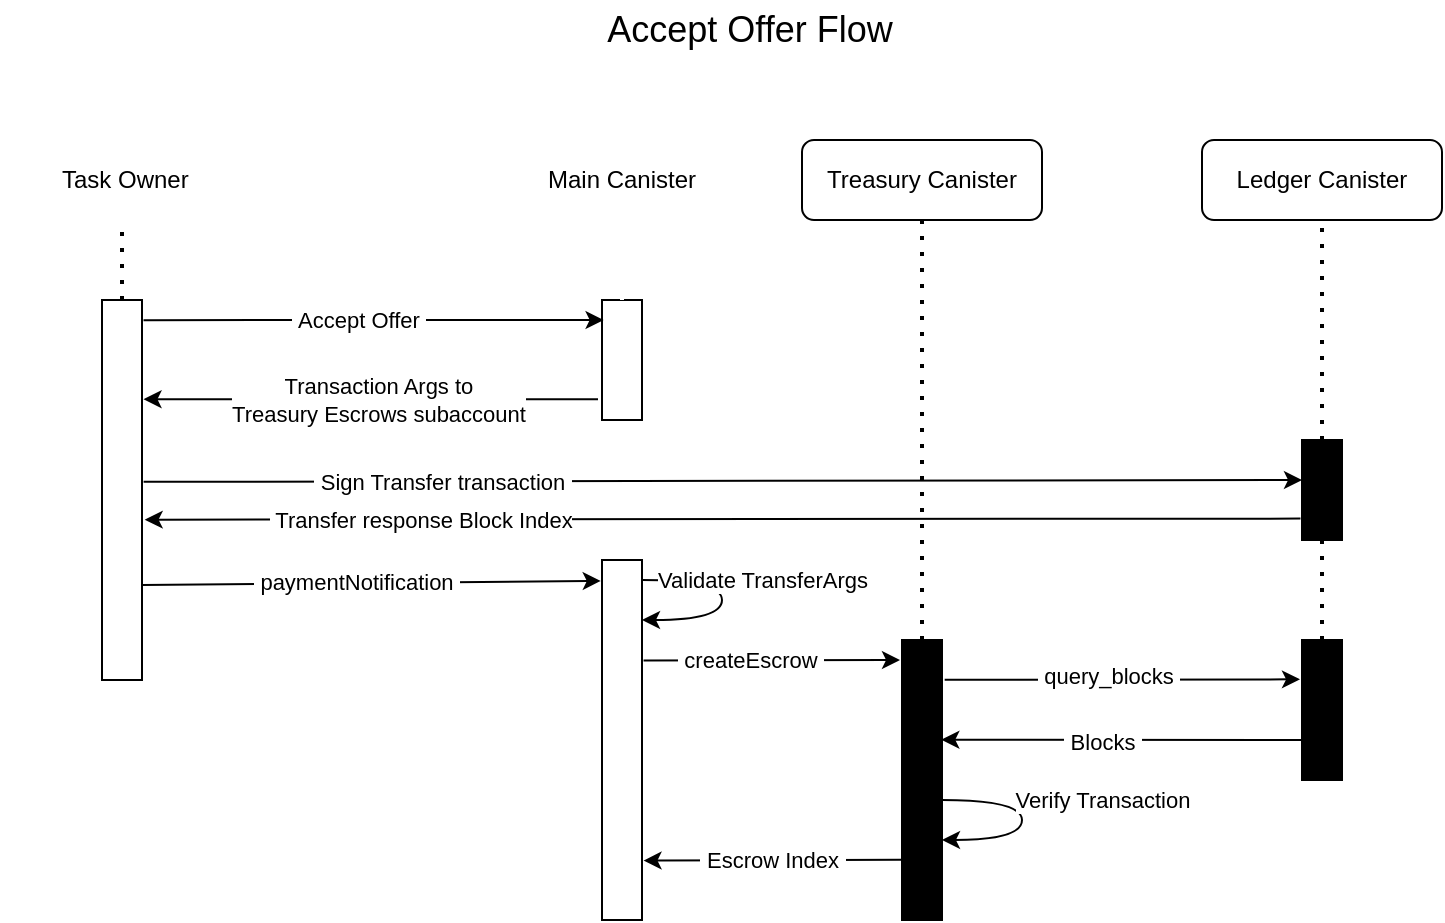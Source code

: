 <mxfile pages="2">
    <diagram name="Accept Offer" id="bFu_NQvE8ffA1HTgj55r">
        <mxGraphModel dx="858" dy="769" grid="1" gridSize="10" guides="1" tooltips="1" connect="1" arrows="1" fold="1" page="1" pageScale="1" pageWidth="827" pageHeight="583" math="0" shadow="0">
            <root>
                <mxCell id="0"/>
                <mxCell id="1" parent="0"/>
                <mxCell id="k05JenZe04Jh9Nq_wDlC-42" value="Treasury Canister" style="rounded=1;whiteSpace=wrap;html=1;strokeColor=light-dark(#000000,#C7A52B);" parent="1" vertex="1">
                    <mxGeometry x="450" y="90" width="120" height="40" as="geometry"/>
                </mxCell>
                <mxCell id="k05JenZe04Jh9Nq_wDlC-43" value="Main Canister" style="rounded=1;whiteSpace=wrap;html=1;strokeColor=light-dark(#FFFFFF,#00FF00);" parent="1" vertex="1">
                    <mxGeometry x="300" y="90" width="120" height="40" as="geometry"/>
                </mxCell>
                <mxCell id="k05JenZe04Jh9Nq_wDlC-44" value="&amp;nbsp;Task Owner" style="rounded=1;whiteSpace=wrap;html=1;strokeColor=light-dark(#FFFFFF,#1641FF);" parent="1" vertex="1">
                    <mxGeometry x="50" y="90" width="120" height="40" as="geometry"/>
                </mxCell>
                <mxCell id="k05JenZe04Jh9Nq_wDlC-45" value="Ledger Canister" style="rounded=1;whiteSpace=wrap;html=1;strokeColor=light-dark(#000000,#4D9900);" parent="1" vertex="1">
                    <mxGeometry x="650" y="90" width="120" height="40" as="geometry"/>
                </mxCell>
                <mxCell id="k05JenZe04Jh9Nq_wDlC-46" value="" style="rounded=0;whiteSpace=wrap;html=1;fillColor=light-dark(#FFFFFF,#1641FF);" parent="1" vertex="1">
                    <mxGeometry x="100" y="170" width="20" height="190" as="geometry"/>
                </mxCell>
                <mxCell id="k05JenZe04Jh9Nq_wDlC-47" value="" style="rounded=0;whiteSpace=wrap;html=1;fillColor=light-dark(#FFFFFF,#00FF00);" parent="1" vertex="1">
                    <mxGeometry x="350" y="170" width="20" height="60" as="geometry"/>
                </mxCell>
                <mxCell id="k05JenZe04Jh9Nq_wDlC-48" value="" style="endArrow=classic;html=1;rounded=0;exitX=1.038;exitY=0.053;exitDx=0;exitDy=0;exitPerimeter=0;entryX=0.04;entryY=0.167;entryDx=0;entryDy=0;entryPerimeter=0;" parent="1" source="k05JenZe04Jh9Nq_wDlC-46" target="k05JenZe04Jh9Nq_wDlC-47" edge="1">
                    <mxGeometry width="50" height="50" relative="1" as="geometry">
                        <mxPoint x="370" y="240" as="sourcePoint"/>
                        <mxPoint x="310" y="180" as="targetPoint"/>
                    </mxGeometry>
                </mxCell>
                <mxCell id="k05JenZe04Jh9Nq_wDlC-49" value="&amp;nbsp;Accept Offer&amp;nbsp;" style="edgeLabel;html=1;align=center;verticalAlign=middle;resizable=0;points=[];" parent="k05JenZe04Jh9Nq_wDlC-48" vertex="1" connectable="0">
                    <mxGeometry x="-0.159" y="-3" relative="1" as="geometry">
                        <mxPoint x="10" y="-3" as="offset"/>
                    </mxGeometry>
                </mxCell>
                <mxCell id="k05JenZe04Jh9Nq_wDlC-50" value="" style="endArrow=none;dashed=1;html=1;dashPattern=1 3;strokeWidth=2;rounded=0;entryX=0.5;entryY=1;entryDx=0;entryDy=0;exitX=0.5;exitY=0;exitDx=0;exitDy=0;strokeColor=light-dark(#FFFFFF,#00FF00);" parent="1" source="k05JenZe04Jh9Nq_wDlC-47" target="k05JenZe04Jh9Nq_wDlC-43" edge="1">
                    <mxGeometry width="50" height="50" relative="1" as="geometry">
                        <mxPoint x="410" y="240" as="sourcePoint"/>
                        <mxPoint x="460" y="190" as="targetPoint"/>
                    </mxGeometry>
                </mxCell>
                <mxCell id="k05JenZe04Jh9Nq_wDlC-51" value="" style="endArrow=none;dashed=1;html=1;dashPattern=1 3;strokeWidth=2;rounded=0;entryX=0.5;entryY=1;entryDx=0;entryDy=0;exitX=0.5;exitY=0;exitDx=0;exitDy=0;" parent="1" source="k05JenZe04Jh9Nq_wDlC-46" target="k05JenZe04Jh9Nq_wDlC-44" edge="1">
                    <mxGeometry width="50" height="50" relative="1" as="geometry">
                        <mxPoint x="300" y="180" as="sourcePoint"/>
                        <mxPoint x="300" y="140" as="targetPoint"/>
                    </mxGeometry>
                </mxCell>
                <mxCell id="k05JenZe04Jh9Nq_wDlC-52" value="" style="endArrow=none;dashed=1;html=1;dashPattern=1 3;strokeWidth=2;rounded=0;entryX=0.5;entryY=1;entryDx=0;entryDy=0;exitX=0.5;exitY=0;exitDx=0;exitDy=0;strokeColor=light-dark(#000000,#C7A52B);" parent="1" source="k05JenZe04Jh9Nq_wDlC-53" target="k05JenZe04Jh9Nq_wDlC-42" edge="1">
                    <mxGeometry width="50" height="50" relative="1" as="geometry">
                        <mxPoint x="510" y="170" as="sourcePoint"/>
                        <mxPoint x="420" y="190" as="targetPoint"/>
                    </mxGeometry>
                </mxCell>
                <mxCell id="k05JenZe04Jh9Nq_wDlC-53" value="" style="rounded=0;whiteSpace=wrap;html=1;strokeColor=light-dark(#000000,#C7A52B);fillColor=light-dark(#000000,#C7A52B);" parent="1" vertex="1">
                    <mxGeometry x="500" y="340" width="20" height="140" as="geometry"/>
                </mxCell>
                <mxCell id="k05JenZe04Jh9Nq_wDlC-54" value="" style="endArrow=classic;html=1;rounded=0;entryX=1.038;entryY=0.261;entryDx=0;entryDy=0;entryPerimeter=0;exitX=-0.1;exitY=0.827;exitDx=0;exitDy=0;exitPerimeter=0;" parent="1" source="k05JenZe04Jh9Nq_wDlC-47" target="k05JenZe04Jh9Nq_wDlC-46" edge="1">
                    <mxGeometry width="50" height="50" relative="1" as="geometry">
                        <mxPoint x="309" y="220" as="sourcePoint"/>
                        <mxPoint x="500" y="120" as="targetPoint"/>
                    </mxGeometry>
                </mxCell>
                <mxCell id="k05JenZe04Jh9Nq_wDlC-55" value="&amp;nbsp;Transaction Args&amp;nbsp;&lt;span style=&quot;background-color: light-dark(#ffffff, var(--ge-dark-color, #121212));&quot;&gt;to&amp;nbsp;&lt;/span&gt;&lt;div&gt;&lt;span style=&quot;background-color: light-dark(#ffffff, var(--ge-dark-color, #121212));&quot;&gt;Treasury Escrows subaccount&lt;/span&gt;&lt;/div&gt;" style="edgeLabel;html=1;align=center;verticalAlign=middle;resizable=0;points=[];" parent="k05JenZe04Jh9Nq_wDlC-54" vertex="1" connectable="0">
                    <mxGeometry x="0.055" y="1" relative="1" as="geometry">
                        <mxPoint x="10" y="-1" as="offset"/>
                    </mxGeometry>
                </mxCell>
                <mxCell id="k05JenZe04Jh9Nq_wDlC-56" value="" style="endArrow=classic;html=1;rounded=0;exitX=1.04;exitY=0.42;exitDx=0;exitDy=0;exitPerimeter=0;entryX=0;entryY=0.178;entryDx=0;entryDy=0;entryPerimeter=0;" parent="1" edge="1">
                    <mxGeometry width="50" height="50" relative="1" as="geometry">
                        <mxPoint x="120.8" y="260.9" as="sourcePoint"/>
                        <mxPoint x="700.0" y="260" as="targetPoint"/>
                    </mxGeometry>
                </mxCell>
                <mxCell id="k05JenZe04Jh9Nq_wDlC-57" value="&amp;nbsp;Sign Transfer transaction&amp;nbsp;" style="edgeLabel;html=1;align=center;verticalAlign=middle;resizable=0;points=[];" parent="k05JenZe04Jh9Nq_wDlC-56" vertex="1" connectable="0">
                    <mxGeometry x="-0.002" y="-1" relative="1" as="geometry">
                        <mxPoint x="-140" y="-1" as="offset"/>
                    </mxGeometry>
                </mxCell>
                <mxCell id="k05JenZe04Jh9Nq_wDlC-58" value="" style="rounded=0;whiteSpace=wrap;html=1;strokeColor=light-dark(#000000,#4D9900);fillColor=light-dark(#000000,#4D9900);" parent="1" vertex="1">
                    <mxGeometry x="700" y="240" width="20" height="50" as="geometry"/>
                </mxCell>
                <mxCell id="k05JenZe04Jh9Nq_wDlC-59" value="" style="endArrow=none;dashed=1;html=1;dashPattern=1 3;strokeWidth=2;rounded=0;entryX=0.5;entryY=1;entryDx=0;entryDy=0;exitX=0.5;exitY=0;exitDx=0;exitDy=0;strokeColor=light-dark(#000000,#4D9900);" parent="1" source="k05JenZe04Jh9Nq_wDlC-58" target="k05JenZe04Jh9Nq_wDlC-45" edge="1">
                    <mxGeometry width="50" height="50" relative="1" as="geometry">
                        <mxPoint x="709.8" y="190" as="sourcePoint"/>
                        <mxPoint x="709.8" y="150" as="targetPoint"/>
                    </mxGeometry>
                </mxCell>
                <mxCell id="k05JenZe04Jh9Nq_wDlC-60" value="" style="endArrow=none;dashed=1;html=1;dashPattern=1 3;strokeWidth=2;rounded=0;entryX=0.5;entryY=1;entryDx=0;entryDy=0;fillColor=light-dark(#FFFFFF,#14FF3F);strokeColor=light-dark(#FFFFFF,#00FF00);exitX=0.5;exitY=0;exitDx=0;exitDy=0;" parent="1" source="k05JenZe04Jh9Nq_wDlC-65" target="k05JenZe04Jh9Nq_wDlC-47" edge="1">
                    <mxGeometry width="50" height="50" relative="1" as="geometry">
                        <mxPoint x="360" y="310" as="sourcePoint"/>
                        <mxPoint x="370" y="270" as="targetPoint"/>
                    </mxGeometry>
                </mxCell>
                <mxCell id="k05JenZe04Jh9Nq_wDlC-61" value="" style="endArrow=classic;html=1;rounded=0;exitX=-0.038;exitY=0.786;exitDx=0;exitDy=0;entryX=1.067;entryY=0.578;entryDx=0;entryDy=0;entryPerimeter=0;exitPerimeter=0;" parent="1" source="k05JenZe04Jh9Nq_wDlC-58" target="k05JenZe04Jh9Nq_wDlC-46" edge="1">
                    <mxGeometry width="50" height="50" relative="1" as="geometry">
                        <mxPoint x="430" y="260" as="sourcePoint"/>
                        <mxPoint x="480" y="210" as="targetPoint"/>
                    </mxGeometry>
                </mxCell>
                <mxCell id="k05JenZe04Jh9Nq_wDlC-62" value="&amp;nbsp;Transfer response Block Index" style="edgeLabel;html=1;align=center;verticalAlign=middle;resizable=0;points=[];" parent="k05JenZe04Jh9Nq_wDlC-61" vertex="1" connectable="0">
                    <mxGeometry x="0.034" y="1" relative="1" as="geometry">
                        <mxPoint x="-141" y="-1" as="offset"/>
                    </mxGeometry>
                </mxCell>
                <mxCell id="k05JenZe04Jh9Nq_wDlC-63" value="" style="endArrow=none;dashed=1;html=1;dashPattern=1 3;strokeWidth=2;rounded=0;entryX=0.5;entryY=1;entryDx=0;entryDy=0;strokeColor=light-dark(#000000,#4D9900);exitX=0.5;exitY=0;exitDx=0;exitDy=0;" parent="1" source="k05JenZe04Jh9Nq_wDlC-74" target="k05JenZe04Jh9Nq_wDlC-58" edge="1">
                    <mxGeometry width="50" height="50" relative="1" as="geometry">
                        <mxPoint x="710" y="300" as="sourcePoint"/>
                        <mxPoint x="490" y="270" as="targetPoint"/>
                    </mxGeometry>
                </mxCell>
                <mxCell id="k05JenZe04Jh9Nq_wDlC-64" value="&lt;font style=&quot;font-size: 18px;&quot;&gt;Accept Offer Flow&lt;/font&gt;" style="text;html=1;align=center;verticalAlign=middle;whiteSpace=wrap;rounded=0;" parent="1" vertex="1">
                    <mxGeometry x="324" y="20" width="200" height="30" as="geometry"/>
                </mxCell>
                <mxCell id="k05JenZe04Jh9Nq_wDlC-65" value="" style="rounded=0;whiteSpace=wrap;html=1;fillColor=light-dark(#FFFFFF,#00FF00);" parent="1" vertex="1">
                    <mxGeometry x="350" y="300" width="20" height="180" as="geometry"/>
                </mxCell>
                <mxCell id="k05JenZe04Jh9Nq_wDlC-66" value="" style="endArrow=classic;html=1;exitX=1;exitY=0.75;exitDx=0;exitDy=0;entryX=-0.031;entryY=0.058;entryDx=0;entryDy=0;entryPerimeter=0;" parent="1" source="k05JenZe04Jh9Nq_wDlC-46" target="k05JenZe04Jh9Nq_wDlC-65" edge="1">
                    <mxGeometry width="50" height="50" relative="1" as="geometry">
                        <mxPoint x="360" y="380" as="sourcePoint"/>
                        <mxPoint x="330" y="313" as="targetPoint"/>
                    </mxGeometry>
                </mxCell>
                <mxCell id="k05JenZe04Jh9Nq_wDlC-67" value="&lt;span style=&quot;font-family: monospace; font-size: 0px; text-align: start; background-color: rgb(27, 29, 30);&quot;&gt;%3CmxGraphModel%3E%3Croot%3E%3CmxCell%20id%3D%220%22%2F%3E%3CmxCell%20id%3D%221%22%20parent%3D%220%22%2F%3E%3CmxCell%20id%3D%222%22%20value%3D%22%22%20style%3D%22rounded%3D0%3BwhiteSpace%3Dwrap%3Bhtml%3D1%3BfillColor%3Dlight-dark(%23FFFFFF%2C%2300FF00)%3B%22%20vertex%3D%221%22%20parent%3D%221%22%3E%3CmxGeometry%20x%3D%22340%22%20y%3D%22390%22%20width%3D%2220%22%20height%3D%2270%22%20as%3D%22geometry%22%2F%3E%3C%2FmxCell%3E%3C%2Froot%3E%3C%2FmxGraphModel%3E&lt;/span&gt;" style="edgeLabel;html=1;align=center;verticalAlign=middle;resizable=0;points=[];" parent="k05JenZe04Jh9Nq_wDlC-66" vertex="1" connectable="0">
                    <mxGeometry x="0.145" relative="1" as="geometry">
                        <mxPoint as="offset"/>
                    </mxGeometry>
                </mxCell>
                <mxCell id="k05JenZe04Jh9Nq_wDlC-68" value="&amp;nbsp;paymentNotification&amp;nbsp;" style="edgeLabel;html=1;align=center;verticalAlign=middle;resizable=0;points=[];" parent="k05JenZe04Jh9Nq_wDlC-66" vertex="1" connectable="0">
                    <mxGeometry x="-0.065" y="1" relative="1" as="geometry">
                        <mxPoint as="offset"/>
                    </mxGeometry>
                </mxCell>
                <mxCell id="k05JenZe04Jh9Nq_wDlC-69" value="&lt;div style=&quot;color: rgb(204, 204, 204); background-color: rgb(31, 31, 31); font-family: &amp;quot;Droid Sans Mono&amp;quot;, &amp;quot;monospace&amp;quot;, monospace; font-size: 14px; line-height: 19px; white-space-collapse: preserve;&quot;&gt;&lt;br&gt;&lt;/div&gt;" style="edgeLabel;html=1;align=center;verticalAlign=middle;resizable=0;points=[];fillColor=light-dark(transparent,#DEEBFF);strokeColor=light-dark(transparent,#DEEBFF);" parent="k05JenZe04Jh9Nq_wDlC-66" vertex="1" connectable="0">
                    <mxGeometry x="-0.043" y="-1" relative="1" as="geometry">
                        <mxPoint as="offset"/>
                    </mxGeometry>
                </mxCell>
                <mxCell id="k05JenZe04Jh9Nq_wDlC-70" value="" style="curved=1;endArrow=classic;html=1;rounded=0;exitX=1;exitY=0.25;exitDx=0;exitDy=0;entryX=1;entryY=0.75;entryDx=0;entryDy=0;" parent="1" edge="1">
                    <mxGeometry width="50" height="50" relative="1" as="geometry">
                        <mxPoint x="370" y="310" as="sourcePoint"/>
                        <mxPoint x="370" y="330" as="targetPoint"/>
                        <Array as="points">
                            <mxPoint x="410" y="310"/>
                            <mxPoint x="410" y="330"/>
                        </Array>
                    </mxGeometry>
                </mxCell>
                <mxCell id="k05JenZe04Jh9Nq_wDlC-71" value="Validate TransferArgs" style="edgeLabel;html=1;align=center;verticalAlign=middle;resizable=0;points=[];" parent="k05JenZe04Jh9Nq_wDlC-70" vertex="1" connectable="0">
                    <mxGeometry x="0.002" y="-1" relative="1" as="geometry">
                        <mxPoint x="21" y="-10" as="offset"/>
                    </mxGeometry>
                </mxCell>
                <mxCell id="k05JenZe04Jh9Nq_wDlC-72" value="" style="endArrow=classic;html=1;exitX=1.039;exitY=0.279;exitDx=0;exitDy=0;exitPerimeter=0;" parent="1" source="k05JenZe04Jh9Nq_wDlC-65" edge="1">
                    <mxGeometry width="50" height="50" relative="1" as="geometry">
                        <mxPoint x="260" y="320" as="sourcePoint"/>
                        <mxPoint x="499" y="350" as="targetPoint"/>
                    </mxGeometry>
                </mxCell>
                <mxCell id="k05JenZe04Jh9Nq_wDlC-73" value="&amp;nbsp;createEscrow&amp;nbsp;" style="edgeLabel;html=1;align=center;verticalAlign=middle;resizable=0;points=[];" parent="k05JenZe04Jh9Nq_wDlC-72" vertex="1" connectable="0">
                    <mxGeometry x="0.093" relative="1" as="geometry">
                        <mxPoint x="-17" as="offset"/>
                    </mxGeometry>
                </mxCell>
                <mxCell id="k05JenZe04Jh9Nq_wDlC-74" value="" style="rounded=0;whiteSpace=wrap;html=1;strokeColor=light-dark(#000000,#4D9900);fillColor=light-dark(#000000,#4D9900);" parent="1" vertex="1">
                    <mxGeometry x="700" y="340" width="20" height="70" as="geometry"/>
                </mxCell>
                <mxCell id="k05JenZe04Jh9Nq_wDlC-75" value="" style="endArrow=classic;html=1;exitX=1.067;exitY=0.142;exitDx=0;exitDy=0;entryX=-0.05;entryY=0.281;entryDx=0;entryDy=0;exitPerimeter=0;entryPerimeter=0;" parent="1" source="k05JenZe04Jh9Nq_wDlC-53" target="k05JenZe04Jh9Nq_wDlC-74" edge="1">
                    <mxGeometry width="50" height="50" relative="1" as="geometry">
                        <mxPoint x="510" y="380" as="sourcePoint"/>
                        <mxPoint x="560" y="330" as="targetPoint"/>
                    </mxGeometry>
                </mxCell>
                <mxCell id="k05JenZe04Jh9Nq_wDlC-76" value="&amp;nbsp;query_blocks&amp;nbsp;" style="edgeLabel;html=1;align=center;verticalAlign=middle;resizable=0;points=[];" parent="k05JenZe04Jh9Nq_wDlC-75" vertex="1" connectable="0">
                    <mxGeometry x="-0.085" y="2" relative="1" as="geometry">
                        <mxPoint as="offset"/>
                    </mxGeometry>
                </mxCell>
                <mxCell id="k05JenZe04Jh9Nq_wDlC-77" value="" style="endArrow=classic;html=1;exitX=0;exitY=0.5;exitDx=0;exitDy=0;entryX=0.983;entryY=0.356;entryDx=0;entryDy=0;entryPerimeter=0;" parent="1" target="k05JenZe04Jh9Nq_wDlC-53" edge="1">
                    <mxGeometry width="50" height="50" relative="1" as="geometry">
                        <mxPoint x="700" y="390" as="sourcePoint"/>
                        <mxPoint x="540" y="390" as="targetPoint"/>
                    </mxGeometry>
                </mxCell>
                <mxCell id="k05JenZe04Jh9Nq_wDlC-78" value="&amp;nbsp;Blocks&amp;nbsp;" style="edgeLabel;html=1;align=center;verticalAlign=middle;resizable=0;points=[];" parent="k05JenZe04Jh9Nq_wDlC-77" vertex="1" connectable="0">
                    <mxGeometry x="0.272" y="1" relative="1" as="geometry">
                        <mxPoint x="14" as="offset"/>
                    </mxGeometry>
                </mxCell>
                <mxCell id="k05JenZe04Jh9Nq_wDlC-79" value="" style="curved=1;endArrow=classic;html=1;rounded=0;exitX=1;exitY=0.25;exitDx=0;exitDy=0;entryX=1;entryY=0.75;entryDx=0;entryDy=0;" parent="1" edge="1">
                    <mxGeometry width="50" height="50" relative="1" as="geometry">
                        <mxPoint x="520" y="420" as="sourcePoint"/>
                        <mxPoint x="520" y="440" as="targetPoint"/>
                        <Array as="points">
                            <mxPoint x="560" y="420"/>
                            <mxPoint x="560" y="440"/>
                        </Array>
                    </mxGeometry>
                </mxCell>
                <mxCell id="k05JenZe04Jh9Nq_wDlC-80" value="Verify Transaction" style="edgeLabel;html=1;align=center;verticalAlign=middle;resizable=0;points=[];" parent="k05JenZe04Jh9Nq_wDlC-79" vertex="1" connectable="0">
                    <mxGeometry x="0.002" y="-1" relative="1" as="geometry">
                        <mxPoint x="41" y="-10" as="offset"/>
                    </mxGeometry>
                </mxCell>
                <mxCell id="k05JenZe04Jh9Nq_wDlC-81" value="" style="endArrow=classic;html=1;exitX=-0.02;exitY=0.785;exitDx=0;exitDy=0;exitPerimeter=0;entryX=1.038;entryY=0.835;entryDx=0;entryDy=0;entryPerimeter=0;" parent="1" source="k05JenZe04Jh9Nq_wDlC-53" target="k05JenZe04Jh9Nq_wDlC-65" edge="1">
                    <mxGeometry width="50" height="50" relative="1" as="geometry">
                        <mxPoint x="410" y="470" as="sourcePoint"/>
                        <mxPoint x="390" y="450" as="targetPoint"/>
                    </mxGeometry>
                </mxCell>
                <mxCell id="k05JenZe04Jh9Nq_wDlC-82" value="&amp;nbsp;Escrow Index&amp;nbsp;" style="edgeLabel;html=1;align=center;verticalAlign=middle;resizable=0;points=[];" parent="k05JenZe04Jh9Nq_wDlC-81" vertex="1" connectable="0">
                    <mxGeometry x="0.004" relative="1" as="geometry">
                        <mxPoint as="offset"/>
                    </mxGeometry>
                </mxCell>
            </root>
        </mxGraphModel>
    </diagram>
    <diagram id="-5rHNMYgdhf-u7cslc5i" name="Delivery Task Flow">
        <mxGraphModel dx="858" dy="769" grid="1" gridSize="10" guides="1" tooltips="1" connect="1" arrows="1" fold="1" page="1" pageScale="1" pageWidth="827" pageHeight="583" math="0" shadow="0">
            <root>
                <mxCell id="0"/>
                <mxCell id="1" parent="0"/>
                <mxCell id="PoSCY5o4h32BP8ZAVHjp-1" value="Treasury Canister" style="rounded=1;whiteSpace=wrap;html=1;strokeColor=light-dark(#000000,#C7A52B);points=[[0,0,0,0,0],[0,0.25,0,0,0],[0,0.5,0,0,0],[0,0.75,0,0,0],[0,1,0,0,0],[0.25,0,0,0,0],[0.25,1,0,0,0],[0.5,0,0,0,0],[0.5,1,0,0,0],[0.75,0,0,0,0],[0.75,1,0,0,0],[1,0,0,0,0],[1,0.25,0,0,0],[1,0.5,0,0,0],[1,0.75,0,0,0],[1,1,0,0,0]];" parent="1" vertex="1">
                    <mxGeometry x="534" y="80" width="120" height="40" as="geometry"/>
                </mxCell>
                <mxCell id="PoSCY5o4h32BP8ZAVHjp-2" value="Main Canister" style="rounded=1;whiteSpace=wrap;html=1;strokeColor=light-dark(#FFFFFF,#00FF00);" parent="1" vertex="1">
                    <mxGeometry x="371.81" y="80" width="120" height="40" as="geometry"/>
                </mxCell>
                <mxCell id="PoSCY5o4h32BP8ZAVHjp-3" value="Assigner User" style="rounded=1;whiteSpace=wrap;html=1;strokeColor=light-dark(#FFFFFF,#1641FF);" parent="1" vertex="1">
                    <mxGeometry x="194" y="80" width="120" height="40" as="geometry"/>
                </mxCell>
                <mxCell id="PoSCY5o4h32BP8ZAVHjp-4" value="Ledger Canister" style="rounded=1;whiteSpace=wrap;html=1;strokeColor=light-dark(#000000,#4D9900);" parent="1" vertex="1">
                    <mxGeometry x="694" y="80" width="120" height="40" as="geometry"/>
                </mxCell>
                <mxCell id="PoSCY5o4h32BP8ZAVHjp-5" value="" style="rounded=0;whiteSpace=wrap;html=1;fillColor=light-dark(#FFFFFF,#1641FF);" parent="1" vertex="1">
                    <mxGeometry x="244" y="140" width="20" height="40" as="geometry"/>
                </mxCell>
                <mxCell id="PoSCY5o4h32BP8ZAVHjp-6" value="" style="rounded=0;whiteSpace=wrap;html=1;fillColor=light-dark(#FFFFFF,#00FF00);" parent="1" vertex="1">
                    <mxGeometry x="421.81" y="140" width="20" height="30" as="geometry"/>
                </mxCell>
                <mxCell id="PoSCY5o4h32BP8ZAVHjp-7" value="" style="endArrow=classic;html=1;rounded=0;exitX=1.016;exitY=0.238;exitDx=0;exitDy=0;exitPerimeter=0;entryX=-0.014;entryY=0.336;entryDx=0;entryDy=0;entryPerimeter=0;" parent="1" source="PoSCY5o4h32BP8ZAVHjp-5" target="PoSCY5o4h32BP8ZAVHjp-6" edge="1">
                    <mxGeometry width="50" height="50" relative="1" as="geometry">
                        <mxPoint x="266" y="150" as="sourcePoint"/>
                        <mxPoint x="421" y="150" as="targetPoint"/>
                    </mxGeometry>
                </mxCell>
                <mxCell id="PoSCY5o4h32BP8ZAVHjp-8" value="&amp;nbsp;Delivery Task&amp;nbsp;" style="edgeLabel;html=1;align=center;verticalAlign=middle;resizable=0;points=[];" parent="PoSCY5o4h32BP8ZAVHjp-7" vertex="1" connectable="0">
                    <mxGeometry x="-0.159" y="-3" relative="1" as="geometry">
                        <mxPoint x="4" y="-3" as="offset"/>
                    </mxGeometry>
                </mxCell>
                <mxCell id="PoSCY5o4h32BP8ZAVHjp-9" value="" style="endArrow=none;dashed=1;html=1;dashPattern=1 3;strokeWidth=2;rounded=0;entryX=0.5;entryY=1;entryDx=0;entryDy=0;exitX=0.5;exitY=0;exitDx=0;exitDy=0;strokeColor=light-dark(#FFFFFF,#00FF00);" parent="1" source="PoSCY5o4h32BP8ZAVHjp-6" target="PoSCY5o4h32BP8ZAVHjp-2" edge="1">
                    <mxGeometry width="50" height="50" relative="1" as="geometry">
                        <mxPoint x="481.81" y="230" as="sourcePoint"/>
                        <mxPoint x="531.81" y="180" as="targetPoint"/>
                    </mxGeometry>
                </mxCell>
                <mxCell id="PoSCY5o4h32BP8ZAVHjp-10" value="" style="endArrow=none;dashed=1;html=1;dashPattern=1 3;strokeWidth=2;rounded=0;entryX=0.5;entryY=1;entryDx=0;entryDy=0;exitX=0.5;exitY=0;exitDx=0;exitDy=0;" parent="1" source="PoSCY5o4h32BP8ZAVHjp-5" target="PoSCY5o4h32BP8ZAVHjp-3" edge="1">
                    <mxGeometry width="50" height="50" relative="1" as="geometry">
                        <mxPoint x="444" y="170" as="sourcePoint"/>
                        <mxPoint x="444" y="130" as="targetPoint"/>
                    </mxGeometry>
                </mxCell>
                <mxCell id="PoSCY5o4h32BP8ZAVHjp-11" value="" style="endArrow=none;dashed=1;html=1;dashPattern=1 3;strokeWidth=2;rounded=0;entryX=0.5;entryY=1;entryDx=0;entryDy=0;exitX=0.5;exitY=0;exitDx=0;exitDy=0;strokeColor=light-dark(#000000,#C7A52B);" parent="1" source="zQrTksdY_Bda0OnKajQu-25" target="PoSCY5o4h32BP8ZAVHjp-1" edge="1">
                    <mxGeometry width="50" height="50" relative="1" as="geometry">
                        <mxPoint x="594" y="160" as="sourcePoint"/>
                        <mxPoint x="504" y="180" as="targetPoint"/>
                    </mxGeometry>
                </mxCell>
                <mxCell id="PoSCY5o4h32BP8ZAVHjp-12" value="" style="rounded=0;whiteSpace=wrap;html=1;strokeColor=light-dark(#000000,#C7A52B);fillColor=light-dark(#000000,#C7A52B);" parent="1" vertex="1">
                    <mxGeometry x="584" y="440" width="20" height="130" as="geometry"/>
                </mxCell>
                <mxCell id="PoSCY5o4h32BP8ZAVHjp-21" value="" style="rounded=0;whiteSpace=wrap;html=1;strokeColor=light-dark(#000000,#4D9900);fillColor=light-dark(#000000,#4D9900);" parent="1" vertex="1">
                    <mxGeometry x="744" y="490" width="20" height="70" as="geometry"/>
                </mxCell>
                <mxCell id="PoSCY5o4h32BP8ZAVHjp-22" value="" style="endArrow=none;dashed=1;html=1;dashPattern=1 3;strokeWidth=2;rounded=0;entryX=0.5;entryY=1;entryDx=0;entryDy=0;exitX=0.5;exitY=0;exitDx=0;exitDy=0;strokeColor=light-dark(#000000,#4D9900);" parent="1" source="PoSCY5o4h32BP8ZAVHjp-21" target="PoSCY5o4h32BP8ZAVHjp-4" edge="1">
                    <mxGeometry width="50" height="50" relative="1" as="geometry">
                        <mxPoint x="753.8" y="180" as="sourcePoint"/>
                        <mxPoint x="753.8" y="140" as="targetPoint"/>
                    </mxGeometry>
                </mxCell>
                <mxCell id="PoSCY5o4h32BP8ZAVHjp-23" value="" style="endArrow=none;dashed=1;html=1;dashPattern=1 3;strokeWidth=2;rounded=0;entryX=0.5;entryY=1;entryDx=0;entryDy=0;exitX=0.5;exitY=0;exitDx=0;exitDy=0;fillColor=light-dark(#FFFFFF,#14FF3F);strokeColor=light-dark(#FFFFFF,#00FF00);" parent="1" source="PoSCY5o4h32BP8ZAVHjp-26" target="PoSCY5o4h32BP8ZAVHjp-6" edge="1">
                    <mxGeometry width="50" height="50" relative="1" as="geometry">
                        <mxPoint x="431.81" y="180" as="sourcePoint"/>
                        <mxPoint x="441.81" y="240" as="targetPoint"/>
                    </mxGeometry>
                </mxCell>
                <mxCell id="PoSCY5o4h32BP8ZAVHjp-26" value="" style="rounded=0;whiteSpace=wrap;html=1;fillColor=light-dark(#FFFFFF,#00FF00);" parent="1" vertex="1">
                    <mxGeometry x="421.81" y="200" width="20" height="40" as="geometry"/>
                </mxCell>
                <mxCell id="PoSCY5o4h32BP8ZAVHjp-34" value="&lt;span style=&quot;font-size: 18px;&quot;&gt;Delivery Task Flow&amp;nbsp;&lt;/span&gt;&lt;span style=&quot;font-size: 18px; background-color: transparent; color: light-dark(rgb(0, 0, 0), rgb(255, 255, 255));&quot;&gt;happy path&amp;nbsp;&lt;/span&gt;&lt;div&gt;&lt;span style=&quot;font-size: 18px; background-color: transparent; color: light-dark(rgb(0, 0, 0), rgb(255, 255, 255));&quot;&gt;and withdrawal to external Account&lt;/span&gt;&lt;/div&gt;" style="text;html=1;align=center;verticalAlign=middle;whiteSpace=wrap;rounded=0;" parent="1" vertex="1">
                    <mxGeometry x="250" y="20" width="307" height="30" as="geometry"/>
                </mxCell>
                <mxCell id="PoSCY5o4h32BP8ZAVHjp-36" value="" style="endArrow=none;dashed=1;html=1;dashPattern=1 3;strokeWidth=2;rounded=0;exitX=0.5;exitY=0;exitDx=0;exitDy=0;entryX=0.5;entryY=1;entryDx=0;entryDy=0;" parent="1" source="zQrTksdY_Bda0OnKajQu-10" target="PoSCY5o4h32BP8ZAVHjp-26" edge="1">
                    <mxGeometry width="50" height="50" relative="1" as="geometry">
                        <mxPoint x="431.81" y="340" as="sourcePoint"/>
                        <mxPoint x="551.81" y="310" as="targetPoint"/>
                    </mxGeometry>
                </mxCell>
                <mxCell id="PoSCY5o4h32BP8ZAVHjp-37" value="" style="curved=1;endArrow=classic;html=1;rounded=0;entryX=1;entryY=0.75;entryDx=0;entryDy=0;" parent="1" edge="1">
                    <mxGeometry width="50" height="50" relative="1" as="geometry">
                        <mxPoint x="604" y="450" as="sourcePoint"/>
                        <mxPoint x="604" y="480" as="targetPoint"/>
                        <Array as="points">
                            <mxPoint x="644" y="450"/>
                            <mxPoint x="646.19" y="480"/>
                        </Array>
                    </mxGeometry>
                </mxCell>
                <mxCell id="zQrTksdY_Bda0OnKajQu-37" value="Verify request" style="edgeLabel;html=1;align=center;verticalAlign=middle;resizable=0;points=[];" parent="PoSCY5o4h32BP8ZAVHjp-37" vertex="1" connectable="0">
                    <mxGeometry x="-0.063" y="-1" relative="1" as="geometry">
                        <mxPoint x="20" y="-18" as="offset"/>
                    </mxGeometry>
                </mxCell>
                <mxCell id="zQrTksdY_Bda0OnKajQu-1" value="Task Owner" style="rounded=1;whiteSpace=wrap;html=1;strokeColor=light-dark(#FFFFFF,#1641FF);" parent="1" vertex="1">
                    <mxGeometry x="14" y="80" width="120" height="40" as="geometry"/>
                </mxCell>
                <mxCell id="zQrTksdY_Bda0OnKajQu-2" value="" style="rounded=0;whiteSpace=wrap;html=1;fillColor=light-dark(#FFFFFF,#1641FF);" parent="1" vertex="1">
                    <mxGeometry x="64" y="160" width="20" height="190" as="geometry"/>
                </mxCell>
                <mxCell id="zQrTksdY_Bda0OnKajQu-4" value="" style="endArrow=none;dashed=1;html=1;dashPattern=1 3;strokeWidth=2;rounded=0;entryX=0.5;entryY=1;entryDx=0;entryDy=0;exitX=0.5;exitY=0;exitDx=0;exitDy=0;" parent="1" source="zQrTksdY_Bda0OnKajQu-2" target="zQrTksdY_Bda0OnKajQu-1" edge="1">
                    <mxGeometry width="50" height="50" relative="1" as="geometry">
                        <mxPoint x="264" y="170" as="sourcePoint"/>
                        <mxPoint x="264" y="130" as="targetPoint"/>
                    </mxGeometry>
                </mxCell>
                <mxCell id="zQrTksdY_Bda0OnKajQu-6" value="" style="endArrow=classic;html=1;rounded=0;exitX=1;exitY=0.25;exitDx=0;exitDy=0;entryX=0.004;entryY=0.218;entryDx=0;entryDy=0;entryPerimeter=0;" parent="1" source="zQrTksdY_Bda0OnKajQu-2" target="PoSCY5o4h32BP8ZAVHjp-26" edge="1">
                    <mxGeometry width="50" height="50" relative="1" as="geometry">
                        <mxPoint x="284" y="180" as="sourcePoint"/>
                        <mxPoint x="414" y="210" as="targetPoint"/>
                    </mxGeometry>
                </mxCell>
                <mxCell id="zQrTksdY_Bda0OnKajQu-7" value="&amp;nbsp;Pull Notifications&amp;nbsp;" style="edgeLabel;html=1;align=center;verticalAlign=middle;resizable=0;points=[];" parent="zQrTksdY_Bda0OnKajQu-6" vertex="1" connectable="0">
                    <mxGeometry x="-0.02" y="1" relative="1" as="geometry">
                        <mxPoint x="-76" as="offset"/>
                    </mxGeometry>
                </mxCell>
                <mxCell id="zQrTksdY_Bda0OnKajQu-8" value="" style="endArrow=classic;html=1;rounded=0;entryX=1.023;entryY=0.366;entryDx=0;entryDy=0;entryPerimeter=0;exitX=0.041;exitY=0.741;exitDx=0;exitDy=0;exitPerimeter=0;" parent="1" source="PoSCY5o4h32BP8ZAVHjp-26" target="zQrTksdY_Bda0OnKajQu-2" edge="1">
                    <mxGeometry width="50" height="50" relative="1" as="geometry">
                        <mxPoint x="384" y="240" as="sourcePoint"/>
                        <mxPoint x="344" y="160" as="targetPoint"/>
                    </mxGeometry>
                </mxCell>
                <mxCell id="zQrTksdY_Bda0OnKajQu-9" value="&amp;nbsp;Task Complete Notification&amp;nbsp;" style="edgeLabel;html=1;align=center;verticalAlign=middle;resizable=0;points=[];" parent="zQrTksdY_Bda0OnKajQu-8" vertex="1" connectable="0">
                    <mxGeometry x="-0.0" y="1" relative="1" as="geometry">
                        <mxPoint x="-80" y="-1" as="offset"/>
                    </mxGeometry>
                </mxCell>
                <mxCell id="zQrTksdY_Bda0OnKajQu-13" value="" style="endArrow=classic;html=1;rounded=0;exitX=1.014;exitY=0.636;exitDx=0;exitDy=0;exitPerimeter=0;entryX=0.043;entryY=0.169;entryDx=0;entryDy=0;entryPerimeter=0;" parent="1" source="zQrTksdY_Bda0OnKajQu-2" target="zQrTksdY_Bda0OnKajQu-10" edge="1">
                    <mxGeometry width="50" height="50" relative="1" as="geometry">
                        <mxPoint x="324" y="280" as="sourcePoint"/>
                        <mxPoint x="374" y="230" as="targetPoint"/>
                    </mxGeometry>
                </mxCell>
                <mxCell id="zQrTksdY_Bda0OnKajQu-14" value="&amp;nbsp;Accept delivery&amp;nbsp;" style="edgeLabel;html=1;align=center;verticalAlign=middle;resizable=0;points=[];" parent="zQrTksdY_Bda0OnKajQu-13" vertex="1" connectable="0">
                    <mxGeometry x="-0.323" relative="1" as="geometry">
                        <mxPoint x="-25" y="-1" as="offset"/>
                    </mxGeometry>
                </mxCell>
                <mxCell id="zQrTksdY_Bda0OnKajQu-15" value="" style="endArrow=none;dashed=1;html=1;dashPattern=1 3;strokeWidth=2;rounded=0;entryX=0.5;entryY=1;entryDx=0;entryDy=0;exitX=0.5;exitY=0;exitDx=0;exitDy=0;" parent="1" source="XK-UsVdFbHBo1NIAttJW-3" target="PoSCY5o4h32BP8ZAVHjp-5" edge="1">
                    <mxGeometry width="50" height="50" relative="1" as="geometry">
                        <mxPoint x="254" y="300" as="sourcePoint"/>
                        <mxPoint x="404" y="330" as="targetPoint"/>
                    </mxGeometry>
                </mxCell>
                <mxCell id="zQrTksdY_Bda0OnKajQu-10" value="" style="rounded=0;whiteSpace=wrap;html=1;fillColor=light-dark(#FFFFFF,#00FF00);" parent="1" vertex="1">
                    <mxGeometry x="421.81" y="265" width="20" height="85" as="geometry"/>
                </mxCell>
                <mxCell id="zQrTksdY_Bda0OnKajQu-19" value="" style="rounded=0;whiteSpace=wrap;html=1;fillColor=light-dark(#FFFFFF,#1641FF);" parent="1" vertex="1">
                    <mxGeometry x="244" y="380" width="20" height="40" as="geometry"/>
                </mxCell>
                <mxCell id="zQrTksdY_Bda0OnKajQu-21" value="" style="endArrow=classic;html=1;rounded=0;exitX=1;exitY=0.25;exitDx=0;exitDy=0;entryX=0;entryY=0.25;entryDx=0;entryDy=0;" parent="1" source="zQrTksdY_Bda0OnKajQu-19" target="XK-UsVdFbHBo1NIAttJW-10" edge="1">
                    <mxGeometry width="50" height="50" relative="1" as="geometry">
                        <mxPoint x="384" y="390" as="sourcePoint"/>
                        <mxPoint x="421.81" y="390" as="targetPoint"/>
                    </mxGeometry>
                </mxCell>
                <mxCell id="zQrTksdY_Bda0OnKajQu-22" value="&amp;nbsp;Get Balance&amp;nbsp;" style="edgeLabel;html=1;align=center;verticalAlign=middle;resizable=0;points=[];" parent="zQrTksdY_Bda0OnKajQu-21" vertex="1" connectable="0">
                    <mxGeometry x="-0.163" y="-1" relative="1" as="geometry">
                        <mxPoint x="-8" as="offset"/>
                    </mxGeometry>
                </mxCell>
                <mxCell id="zQrTksdY_Bda0OnKajQu-23" value="" style="endArrow=classic;html=1;rounded=0;entryX=0.005;entryY=0.084;entryDx=0;entryDy=0;entryPerimeter=0;exitX=1;exitY=0.075;exitDx=0;exitDy=0;exitPerimeter=0;" parent="1" source="zQrTksdY_Bda0OnKajQu-35" target="PoSCY5o4h32BP8ZAVHjp-12" edge="1">
                    <mxGeometry width="50" height="50" relative="1" as="geometry">
                        <mxPoint x="274" y="450" as="sourcePoint"/>
                        <mxPoint x="524" y="310" as="targetPoint"/>
                    </mxGeometry>
                </mxCell>
                <mxCell id="zQrTksdY_Bda0OnKajQu-24" value="&amp;nbsp;Request Withdrawal to&amp;nbsp;" style="edgeLabel;html=1;align=center;verticalAlign=middle;resizable=0;points=[];" parent="zQrTksdY_Bda0OnKajQu-23" vertex="1" connectable="0">
                    <mxGeometry x="-0.101" y="-1" relative="1" as="geometry">
                        <mxPoint as="offset"/>
                    </mxGeometry>
                </mxCell>
                <mxCell id="zQrTksdY_Bda0OnKajQu-25" value="" style="rounded=0;whiteSpace=wrap;html=1;strokeColor=light-dark(#000000,#C7A52B);fillColor=light-dark(#000000,#C7A52B);" parent="1" vertex="1">
                    <mxGeometry x="584" y="275" width="20" height="40" as="geometry"/>
                </mxCell>
                <mxCell id="zQrTksdY_Bda0OnKajQu-26" value="" style="endArrow=classic;html=1;rounded=0;exitX=0.956;exitY=0.252;exitDx=0;exitDy=0;entryX=-0.024;entryY=0.124;entryDx=0;entryDy=0;entryPerimeter=0;exitPerimeter=0;" parent="1" edge="1">
                    <mxGeometry width="50" height="50" relative="1" as="geometry">
                        <mxPoint x="441.41" y="280.16" as="sourcePoint"/>
                        <mxPoint x="584" y="280.0" as="targetPoint"/>
                    </mxGeometry>
                </mxCell>
                <mxCell id="zQrTksdY_Bda0OnKajQu-27" value="&amp;nbsp;Release Escrow&amp;nbsp;" style="edgeLabel;html=1;align=center;verticalAlign=middle;resizable=0;points=[];" parent="zQrTksdY_Bda0OnKajQu-26" vertex="1" connectable="0">
                    <mxGeometry x="-0.101" y="-1" relative="1" as="geometry">
                        <mxPoint x="8" y="-1" as="offset"/>
                    </mxGeometry>
                </mxCell>
                <mxCell id="zQrTksdY_Bda0OnKajQu-29" value="" style="endArrow=classic;html=1;rounded=0;exitX=-0.031;exitY=0.872;exitDx=0;exitDy=0;entryX=1.027;entryY=0.529;entryDx=0;entryDy=0;exitPerimeter=0;entryPerimeter=0;" parent="1" source="zQrTksdY_Bda0OnKajQu-25" target="zQrTksdY_Bda0OnKajQu-10" edge="1">
                    <mxGeometry width="50" height="50" relative="1" as="geometry">
                        <mxPoint x="474" y="350" as="sourcePoint"/>
                        <mxPoint x="524" y="300" as="targetPoint"/>
                    </mxGeometry>
                </mxCell>
                <mxCell id="zQrTksdY_Bda0OnKajQu-30" value="&amp;nbsp;response&amp;nbsp;" style="edgeLabel;html=1;align=center;verticalAlign=middle;resizable=0;points=[];" parent="zQrTksdY_Bda0OnKajQu-29" vertex="1" connectable="0">
                    <mxGeometry x="0.2" y="-1" relative="1" as="geometry">
                        <mxPoint as="offset"/>
                    </mxGeometry>
                </mxCell>
                <mxCell id="zQrTksdY_Bda0OnKajQu-31" value="" style="endArrow=classic;html=1;rounded=0;exitX=0;exitY=0.75;exitDx=0;exitDy=0;entryX=1;entryY=0.75;entryDx=0;entryDy=0;" parent="1" source="XK-UsVdFbHBo1NIAttJW-10" target="zQrTksdY_Bda0OnKajQu-19" edge="1">
                    <mxGeometry width="50" height="50" relative="1" as="geometry">
                        <mxPoint x="420.13" y="409.32" as="sourcePoint"/>
                        <mxPoint x="474" y="330" as="targetPoint"/>
                    </mxGeometry>
                </mxCell>
                <mxCell id="zQrTksdY_Bda0OnKajQu-33" value="&amp;nbsp;Balance&amp;nbsp;" style="edgeLabel;html=1;align=center;verticalAlign=middle;resizable=0;points=[];" parent="zQrTksdY_Bda0OnKajQu-31" vertex="1" connectable="0">
                    <mxGeometry x="-0.003" relative="1" as="geometry">
                        <mxPoint x="-44" as="offset"/>
                    </mxGeometry>
                </mxCell>
                <mxCell id="zQrTksdY_Bda0OnKajQu-34" value="" style="endArrow=none;dashed=1;html=1;dashPattern=1 3;strokeWidth=2;rounded=0;exitX=0.5;exitY=0;exitDx=0;exitDy=0;entryX=0.5;entryY=1;entryDx=0;entryDy=0;" parent="1" source="zQrTksdY_Bda0OnKajQu-35" target="zQrTksdY_Bda0OnKajQu-19" edge="1">
                    <mxGeometry width="50" height="50" relative="1" as="geometry">
                        <mxPoint x="424" y="420" as="sourcePoint"/>
                        <mxPoint x="474" y="370" as="targetPoint"/>
                    </mxGeometry>
                </mxCell>
                <mxCell id="zQrTksdY_Bda0OnKajQu-35" value="" style="rounded=0;whiteSpace=wrap;html=1;fillColor=light-dark(#FFFFFF,#1641FF);" parent="1" vertex="1">
                    <mxGeometry x="244" y="440" width="20" height="130" as="geometry"/>
                </mxCell>
                <mxCell id="zQrTksdY_Bda0OnKajQu-36" value="" style="endArrow=none;dashed=1;html=1;dashPattern=1 3;strokeWidth=2;rounded=0;entryX=0.5;entryY=1;entryDx=0;entryDy=0;exitX=0.5;exitY=0;exitDx=0;exitDy=0;strokeColor=light-dark(#000000,#C7A52B);" parent="1" source="XK-UsVdFbHBo1NIAttJW-10" target="zQrTksdY_Bda0OnKajQu-25" edge="1">
                    <mxGeometry width="50" height="50" relative="1" as="geometry">
                        <mxPoint x="604" y="435" as="sourcePoint"/>
                        <mxPoint x="604" y="280" as="targetPoint"/>
                    </mxGeometry>
                </mxCell>
                <mxCell id="zQrTksdY_Bda0OnKajQu-38" value="" style="endArrow=classic;html=1;rounded=0;entryX=-0.06;entryY=0.149;entryDx=0;entryDy=0;entryPerimeter=0;exitX=1.025;exitY=0.462;exitDx=0;exitDy=0;exitPerimeter=0;" parent="1" source="PoSCY5o4h32BP8ZAVHjp-12" target="PoSCY5o4h32BP8ZAVHjp-21" edge="1">
                    <mxGeometry width="50" height="50" relative="1" as="geometry">
                        <mxPoint x="594" y="530" as="sourcePoint"/>
                        <mxPoint x="644" y="480" as="targetPoint"/>
                    </mxGeometry>
                </mxCell>
                <mxCell id="zQrTksdY_Bda0OnKajQu-39" value="&amp;nbsp;Transfer to&amp;nbsp;" style="edgeLabel;html=1;align=center;verticalAlign=middle;resizable=0;points=[];" parent="zQrTksdY_Bda0OnKajQu-38" vertex="1" connectable="0">
                    <mxGeometry x="0.034" y="1" relative="1" as="geometry">
                        <mxPoint as="offset"/>
                    </mxGeometry>
                </mxCell>
                <mxCell id="zQrTksdY_Bda0OnKajQu-40" value="" style="endArrow=classic;html=1;rounded=0;exitX=-0.004;exitY=0.713;exitDx=0;exitDy=0;entryX=1.087;entryY=0.767;entryDx=0;entryDy=0;entryPerimeter=0;exitPerimeter=0;" parent="1" source="PoSCY5o4h32BP8ZAVHjp-21" target="PoSCY5o4h32BP8ZAVHjp-12" edge="1">
                    <mxGeometry width="50" height="50" relative="1" as="geometry">
                        <mxPoint x="694" y="440" as="sourcePoint"/>
                        <mxPoint x="614" y="543" as="targetPoint"/>
                    </mxGeometry>
                </mxCell>
                <mxCell id="zQrTksdY_Bda0OnKajQu-41" value="&amp;nbsp;Transaction response&amp;nbsp;" style="edgeLabel;html=1;align=center;verticalAlign=middle;resizable=0;points=[];" parent="zQrTksdY_Bda0OnKajQu-40" vertex="1" connectable="0">
                    <mxGeometry x="-0.1" relative="1" as="geometry">
                        <mxPoint as="offset"/>
                    </mxGeometry>
                </mxCell>
                <mxCell id="zQrTksdY_Bda0OnKajQu-42" value="" style="endArrow=classic;html=1;rounded=0;exitX=-0.003;exitY=0.918;exitDx=0;exitDy=0;exitPerimeter=0;entryX=1.015;entryY=0.923;entryDx=0;entryDy=0;entryPerimeter=0;" parent="1" source="PoSCY5o4h32BP8ZAVHjp-12" target="zQrTksdY_Bda0OnKajQu-35" edge="1">
                    <mxGeometry width="50" height="50" relative="1" as="geometry">
                        <mxPoint x="694" y="480" as="sourcePoint"/>
                        <mxPoint x="744" y="430" as="targetPoint"/>
                    </mxGeometry>
                </mxCell>
                <mxCell id="zQrTksdY_Bda0OnKajQu-43" value="&amp;nbsp;Withdrawal response&amp;nbsp;" style="edgeLabel;html=1;align=center;verticalAlign=middle;resizable=0;points=[];" parent="zQrTksdY_Bda0OnKajQu-42" vertex="1" connectable="0">
                    <mxGeometry x="-0.047" relative="1" as="geometry">
                        <mxPoint as="offset"/>
                    </mxGeometry>
                </mxCell>
                <mxCell id="XK-UsVdFbHBo1NIAttJW-1" value="" style="curved=1;endArrow=classic;html=1;rounded=0;entryX=1;entryY=0.75;entryDx=0;entryDy=0;" parent="1" edge="1">
                    <mxGeometry width="50" height="50" relative="1" as="geometry">
                        <mxPoint x="604" y="280" as="sourcePoint"/>
                        <mxPoint x="604" y="310" as="targetPoint"/>
                        <Array as="points">
                            <mxPoint x="644" y="280"/>
                            <mxPoint x="646.19" y="310"/>
                        </Array>
                    </mxGeometry>
                </mxCell>
                <mxCell id="XK-UsVdFbHBo1NIAttJW-2" value="Apply Platform Fee" style="edgeLabel;html=1;align=center;verticalAlign=middle;resizable=0;points=[];" parent="XK-UsVdFbHBo1NIAttJW-1" vertex="1" connectable="0">
                    <mxGeometry x="-0.063" y="-1" relative="1" as="geometry">
                        <mxPoint x="36" y="-17" as="offset"/>
                    </mxGeometry>
                </mxCell>
                <mxCell id="XK-UsVdFbHBo1NIAttJW-3" value="" style="rounded=0;whiteSpace=wrap;html=1;fillColor=light-dark(#FFFFFF,#1641FF);" parent="1" vertex="1">
                    <mxGeometry x="244" y="300" width="20" height="50" as="geometry"/>
                </mxCell>
                <mxCell id="XK-UsVdFbHBo1NIAttJW-4" value="" style="endArrow=none;dashed=1;html=1;dashPattern=1 3;strokeWidth=2;rounded=0;exitX=0.5;exitY=0;exitDx=0;exitDy=0;entryX=0.5;entryY=1;entryDx=0;entryDy=0;" parent="1" source="zQrTksdY_Bda0OnKajQu-19" target="XK-UsVdFbHBo1NIAttJW-3" edge="1">
                    <mxGeometry width="50" height="50" relative="1" as="geometry">
                        <mxPoint x="264" y="302" as="sourcePoint"/>
                        <mxPoint x="280" y="340" as="targetPoint"/>
                    </mxGeometry>
                </mxCell>
                <mxCell id="XK-UsVdFbHBo1NIAttJW-5" value="" style="endArrow=classic;html=1;rounded=0;exitX=1;exitY=0.25;exitDx=0;exitDy=0;entryX=0.005;entryY=0.589;entryDx=0;entryDy=0;entryPerimeter=0;" parent="1" target="zQrTksdY_Bda0OnKajQu-10" edge="1">
                    <mxGeometry width="50" height="50" relative="1" as="geometry">
                        <mxPoint x="264" y="315.38" as="sourcePoint"/>
                        <mxPoint x="421.57" y="315.005" as="targetPoint"/>
                    </mxGeometry>
                </mxCell>
                <mxCell id="XK-UsVdFbHBo1NIAttJW-6" value="&amp;nbsp;Pull Notifications&amp;nbsp;" style="edgeLabel;html=1;align=center;verticalAlign=middle;resizable=0;points=[];" parent="XK-UsVdFbHBo1NIAttJW-5" vertex="1" connectable="0">
                    <mxGeometry x="-0.02" y="1" relative="1" as="geometry">
                        <mxPoint x="-1" y="-7" as="offset"/>
                    </mxGeometry>
                </mxCell>
                <mxCell id="XK-UsVdFbHBo1NIAttJW-7" value="&amp;nbsp; &amp;nbsp;Delivery &lt;font color=&quot;#121212&quot;&gt;accepted&lt;/font&gt;&amp;nbsp;" style="edgeLabel;html=1;align=center;verticalAlign=middle;resizable=0;points=[];" parent="1" vertex="1" connectable="0">
                    <mxGeometry x="339.999" y="330.0" as="geometry"/>
                </mxCell>
                <mxCell id="XK-UsVdFbHBo1NIAttJW-8" value="" style="endArrow=classic;html=1;rounded=0;entryX=1.006;entryY=0.798;entryDx=0;entryDy=0;entryPerimeter=0;exitX=-0.019;exitY=0.879;exitDx=0;exitDy=0;exitPerimeter=0;" parent="1" source="zQrTksdY_Bda0OnKajQu-10" target="XK-UsVdFbHBo1NIAttJW-3" edge="1">
                    <mxGeometry width="50" height="50" relative="1" as="geometry">
                        <mxPoint x="410" y="340" as="sourcePoint"/>
                        <mxPoint x="270" y="340" as="targetPoint"/>
                    </mxGeometry>
                </mxCell>
                <mxCell id="XK-UsVdFbHBo1NIAttJW-10" value="" style="rounded=0;whiteSpace=wrap;html=1;strokeColor=light-dark(#000000,#C7A52B);fillColor=light-dark(#000000,#C7A52B);" parent="1" vertex="1">
                    <mxGeometry x="584" y="380" width="20" height="40" as="geometry"/>
                </mxCell>
                <mxCell id="XK-UsVdFbHBo1NIAttJW-11" value="" style="endArrow=none;dashed=1;html=1;dashPattern=1 3;strokeWidth=2;rounded=0;entryX=0.5;entryY=1;entryDx=0;entryDy=0;exitX=0.5;exitY=0;exitDx=0;exitDy=0;strokeColor=light-dark(#000000,#C7A52B);" parent="1" source="PoSCY5o4h32BP8ZAVHjp-12" target="XK-UsVdFbHBo1NIAttJW-10" edge="1">
                    <mxGeometry width="50" height="50" relative="1" as="geometry">
                        <mxPoint x="604" y="390" as="sourcePoint"/>
                        <mxPoint x="604" y="325" as="targetPoint"/>
                    </mxGeometry>
                </mxCell>
            </root>
        </mxGraphModel>
    </diagram>
    <diagram id="CCVV7Z1Zs6AukwFvVYj6" name="Página-3">
        <mxGraphModel dx="1097" dy="641" grid="1" gridSize="10" guides="1" tooltips="1" connect="1" arrows="1" fold="1" page="1" pageScale="1" pageWidth="827" pageHeight="583" math="0" shadow="0">
            <root>
                <mxCell id="0"/>
                <mxCell id="1" parent="0"/>
                <mxCell id="beBQP2Q3XojH830KHNYp-1" value="Treasury Canister" style="rounded=1;whiteSpace=wrap;html=1;strokeColor=light-dark(#000000,#C7A52B);" parent="1" vertex="1">
                    <mxGeometry x="440" y="80" width="120" height="40" as="geometry"/>
                </mxCell>
                <mxCell id="beBQP2Q3XojH830KHNYp-2" value="Main Canister" style="rounded=1;whiteSpace=wrap;html=1;strokeColor=light-dark(#FFFFFF,#00FF00);" parent="1" vertex="1">
                    <mxGeometry x="290" y="80" width="120" height="40" as="geometry"/>
                </mxCell>
                <mxCell id="beBQP2Q3XojH830KHNYp-3" value="&amp;nbsp;Task Owner" style="rounded=1;whiteSpace=wrap;html=1;strokeColor=light-dark(#FFFFFF,#1641FF);" parent="1" vertex="1">
                    <mxGeometry x="40" y="80" width="120" height="40" as="geometry"/>
                </mxCell>
                <mxCell id="beBQP2Q3XojH830KHNYp-4" value="Ledger Canister" style="rounded=1;whiteSpace=wrap;html=1;strokeColor=light-dark(#000000,#4D9900);" parent="1" vertex="1">
                    <mxGeometry x="640" y="80" width="120" height="40" as="geometry"/>
                </mxCell>
                <mxCell id="beBQP2Q3XojH830KHNYp-5" value="" style="rounded=0;whiteSpace=wrap;html=1;fillColor=light-dark(#FFFFFF,#1641FF);" parent="1" vertex="1">
                    <mxGeometry x="90" y="160" width="20" height="190" as="geometry"/>
                </mxCell>
                <mxCell id="beBQP2Q3XojH830KHNYp-6" value="" style="rounded=0;whiteSpace=wrap;html=1;fillColor=light-dark(#FFFFFF,#00FF00);" parent="1" vertex="1">
                    <mxGeometry x="340" y="160" width="20" height="60" as="geometry"/>
                </mxCell>
                <mxCell id="beBQP2Q3XojH830KHNYp-7" value="" style="endArrow=classic;html=1;rounded=0;exitX=1.038;exitY=0.053;exitDx=0;exitDy=0;exitPerimeter=0;entryX=0.04;entryY=0.167;entryDx=0;entryDy=0;entryPerimeter=0;" parent="1" source="beBQP2Q3XojH830KHNYp-5" target="beBQP2Q3XojH830KHNYp-6" edge="1">
                    <mxGeometry width="50" height="50" relative="1" as="geometry">
                        <mxPoint x="360" y="230" as="sourcePoint"/>
                        <mxPoint x="300" y="170" as="targetPoint"/>
                    </mxGeometry>
                </mxCell>
                <mxCell id="beBQP2Q3XojH830KHNYp-8" value="&amp;nbsp;Accept Offer&amp;nbsp;" style="edgeLabel;html=1;align=center;verticalAlign=middle;resizable=0;points=[];" parent="beBQP2Q3XojH830KHNYp-7" vertex="1" connectable="0">
                    <mxGeometry x="-0.159" y="-3" relative="1" as="geometry">
                        <mxPoint x="10" y="-3" as="offset"/>
                    </mxGeometry>
                </mxCell>
                <mxCell id="beBQP2Q3XojH830KHNYp-9" value="" style="endArrow=none;dashed=1;html=1;dashPattern=1 3;strokeWidth=2;rounded=0;entryX=0.5;entryY=1;entryDx=0;entryDy=0;exitX=0.5;exitY=0;exitDx=0;exitDy=0;strokeColor=light-dark(#FFFFFF,#00FF00);" parent="1" source="beBQP2Q3XojH830KHNYp-6" target="beBQP2Q3XojH830KHNYp-2" edge="1">
                    <mxGeometry width="50" height="50" relative="1" as="geometry">
                        <mxPoint x="400" y="230" as="sourcePoint"/>
                        <mxPoint x="450" y="180" as="targetPoint"/>
                    </mxGeometry>
                </mxCell>
                <mxCell id="beBQP2Q3XojH830KHNYp-10" value="" style="endArrow=none;dashed=1;html=1;dashPattern=1 3;strokeWidth=2;rounded=0;entryX=0.5;entryY=1;entryDx=0;entryDy=0;exitX=0.5;exitY=0;exitDx=0;exitDy=0;" parent="1" source="beBQP2Q3XojH830KHNYp-5" target="beBQP2Q3XojH830KHNYp-3" edge="1">
                    <mxGeometry width="50" height="50" relative="1" as="geometry">
                        <mxPoint x="290" y="170" as="sourcePoint"/>
                        <mxPoint x="290" y="130" as="targetPoint"/>
                    </mxGeometry>
                </mxCell>
                <mxCell id="beBQP2Q3XojH830KHNYp-11" value="" style="endArrow=none;dashed=1;html=1;dashPattern=1 3;strokeWidth=2;rounded=0;entryX=0.5;entryY=1;entryDx=0;entryDy=0;exitX=0.5;exitY=0;exitDx=0;exitDy=0;strokeColor=light-dark(#000000,#C7A52B);" parent="1" source="beBQP2Q3XojH830KHNYp-12" target="beBQP2Q3XojH830KHNYp-1" edge="1">
                    <mxGeometry width="50" height="50" relative="1" as="geometry">
                        <mxPoint x="500" y="160" as="sourcePoint"/>
                        <mxPoint x="410" y="180" as="targetPoint"/>
                    </mxGeometry>
                </mxCell>
                <mxCell id="beBQP2Q3XojH830KHNYp-12" value="" style="rounded=0;whiteSpace=wrap;html=1;strokeColor=light-dark(#000000,#C7A52B);fillColor=light-dark(#000000,#C7A52B);" parent="1" vertex="1">
                    <mxGeometry x="490" y="330" width="20" height="140" as="geometry"/>
                </mxCell>
                <mxCell id="beBQP2Q3XojH830KHNYp-13" value="" style="endArrow=classic;html=1;rounded=0;entryX=1.038;entryY=0.261;entryDx=0;entryDy=0;entryPerimeter=0;exitX=-0.1;exitY=0.827;exitDx=0;exitDy=0;exitPerimeter=0;" parent="1" source="beBQP2Q3XojH830KHNYp-6" target="beBQP2Q3XojH830KHNYp-5" edge="1">
                    <mxGeometry width="50" height="50" relative="1" as="geometry">
                        <mxPoint x="299" y="210" as="sourcePoint"/>
                        <mxPoint x="490" y="110" as="targetPoint"/>
                    </mxGeometry>
                </mxCell>
                <mxCell id="beBQP2Q3XojH830KHNYp-14" value="&amp;nbsp;Transaction Args&amp;nbsp;&lt;span style=&quot;background-color: light-dark(#ffffff, var(--ge-dark-color, #121212));&quot;&gt;to&amp;nbsp;&lt;/span&gt;&lt;div&gt;&lt;span style=&quot;background-color: light-dark(#ffffff, var(--ge-dark-color, #121212));&quot;&gt;Treasury Escrows subaccount&lt;/span&gt;&lt;/div&gt;" style="edgeLabel;html=1;align=center;verticalAlign=middle;resizable=0;points=[];" parent="beBQP2Q3XojH830KHNYp-13" vertex="1" connectable="0">
                    <mxGeometry x="0.055" y="1" relative="1" as="geometry">
                        <mxPoint x="10" y="-1" as="offset"/>
                    </mxGeometry>
                </mxCell>
                <mxCell id="beBQP2Q3XojH830KHNYp-19" value="" style="endArrow=classic;html=1;rounded=0;exitX=1.04;exitY=0.42;exitDx=0;exitDy=0;exitPerimeter=0;entryX=0;entryY=0.178;entryDx=0;entryDy=0;entryPerimeter=0;" parent="1" edge="1">
                    <mxGeometry width="50" height="50" relative="1" as="geometry">
                        <mxPoint x="110.8" y="250.9" as="sourcePoint"/>
                        <mxPoint x="690.0" y="250.0" as="targetPoint"/>
                    </mxGeometry>
                </mxCell>
                <mxCell id="beBQP2Q3XojH830KHNYp-20" value="&amp;nbsp;Sign Transfer transaction&amp;nbsp;" style="edgeLabel;html=1;align=center;verticalAlign=middle;resizable=0;points=[];" parent="beBQP2Q3XojH830KHNYp-19" vertex="1" connectable="0">
                    <mxGeometry x="-0.002" y="-1" relative="1" as="geometry">
                        <mxPoint x="-140" y="-1" as="offset"/>
                    </mxGeometry>
                </mxCell>
                <mxCell id="beBQP2Q3XojH830KHNYp-21" value="" style="rounded=0;whiteSpace=wrap;html=1;strokeColor=light-dark(#000000,#4D9900);fillColor=light-dark(#000000,#4D9900);" parent="1" vertex="1">
                    <mxGeometry x="690" y="230" width="20" height="50" as="geometry"/>
                </mxCell>
                <mxCell id="beBQP2Q3XojH830KHNYp-22" value="" style="endArrow=none;dashed=1;html=1;dashPattern=1 3;strokeWidth=2;rounded=0;entryX=0.5;entryY=1;entryDx=0;entryDy=0;exitX=0.5;exitY=0;exitDx=0;exitDy=0;strokeColor=light-dark(#000000,#4D9900);" parent="1" source="beBQP2Q3XojH830KHNYp-21" target="beBQP2Q3XojH830KHNYp-4" edge="1">
                    <mxGeometry width="50" height="50" relative="1" as="geometry">
                        <mxPoint x="699.8" y="180" as="sourcePoint"/>
                        <mxPoint x="699.8" y="140" as="targetPoint"/>
                    </mxGeometry>
                </mxCell>
                <mxCell id="beBQP2Q3XojH830KHNYp-23" value="" style="endArrow=none;dashed=1;html=1;dashPattern=1 3;strokeWidth=2;rounded=0;entryX=0.5;entryY=1;entryDx=0;entryDy=0;fillColor=light-dark(#FFFFFF,#14FF3F);strokeColor=light-dark(#FFFFFF,#00FF00);exitX=0.5;exitY=0;exitDx=0;exitDy=0;" parent="1" source="beBQP2Q3XojH830KHNYp-39" target="beBQP2Q3XojH830KHNYp-6" edge="1">
                    <mxGeometry width="50" height="50" relative="1" as="geometry">
                        <mxPoint x="350" y="300" as="sourcePoint"/>
                        <mxPoint x="360" y="260" as="targetPoint"/>
                    </mxGeometry>
                </mxCell>
                <mxCell id="beBQP2Q3XojH830KHNYp-24" value="" style="endArrow=classic;html=1;rounded=0;exitX=-0.038;exitY=0.786;exitDx=0;exitDy=0;entryX=1.067;entryY=0.578;entryDx=0;entryDy=0;entryPerimeter=0;exitPerimeter=0;" parent="1" source="beBQP2Q3XojH830KHNYp-21" target="beBQP2Q3XojH830KHNYp-5" edge="1">
                    <mxGeometry width="50" height="50" relative="1" as="geometry">
                        <mxPoint x="420" y="250" as="sourcePoint"/>
                        <mxPoint x="470" y="200" as="targetPoint"/>
                    </mxGeometry>
                </mxCell>
                <mxCell id="beBQP2Q3XojH830KHNYp-25" value="&amp;nbsp;Transfer response Block Index" style="edgeLabel;html=1;align=center;verticalAlign=middle;resizable=0;points=[];" parent="beBQP2Q3XojH830KHNYp-24" vertex="1" connectable="0">
                    <mxGeometry x="0.034" y="1" relative="1" as="geometry">
                        <mxPoint x="-141" y="-1" as="offset"/>
                    </mxGeometry>
                </mxCell>
                <mxCell id="beBQP2Q3XojH830KHNYp-33" value="" style="endArrow=none;dashed=1;html=1;dashPattern=1 3;strokeWidth=2;rounded=0;entryX=0.5;entryY=1;entryDx=0;entryDy=0;strokeColor=light-dark(#000000,#4D9900);exitX=0.5;exitY=0;exitDx=0;exitDy=0;" parent="1" source="beBQP2Q3XojH830KHNYp-49" target="beBQP2Q3XojH830KHNYp-21" edge="1">
                    <mxGeometry width="50" height="50" relative="1" as="geometry">
                        <mxPoint x="700" y="290" as="sourcePoint"/>
                        <mxPoint x="480" y="260" as="targetPoint"/>
                    </mxGeometry>
                </mxCell>
                <mxCell id="beBQP2Q3XojH830KHNYp-34" value="&lt;font style=&quot;font-size: 18px;&quot;&gt;Accept Offer Flow&lt;/font&gt;" style="text;html=1;align=center;verticalAlign=middle;whiteSpace=wrap;rounded=0;" parent="1" vertex="1">
                    <mxGeometry x="314" y="10" width="200" height="30" as="geometry"/>
                </mxCell>
                <mxCell id="beBQP2Q3XojH830KHNYp-39" value="" style="rounded=0;whiteSpace=wrap;html=1;fillColor=light-dark(#FFFFFF,#00FF00);" parent="1" vertex="1">
                    <mxGeometry x="340" y="290" width="20" height="180" as="geometry"/>
                </mxCell>
                <mxCell id="beBQP2Q3XojH830KHNYp-41" value="" style="endArrow=classic;html=1;exitX=1;exitY=0.75;exitDx=0;exitDy=0;entryX=-0.031;entryY=0.058;entryDx=0;entryDy=0;entryPerimeter=0;" parent="1" source="beBQP2Q3XojH830KHNYp-5" target="beBQP2Q3XojH830KHNYp-39" edge="1">
                    <mxGeometry width="50" height="50" relative="1" as="geometry">
                        <mxPoint x="350" y="370" as="sourcePoint"/>
                        <mxPoint x="320" y="303" as="targetPoint"/>
                    </mxGeometry>
                </mxCell>
                <mxCell id="beBQP2Q3XojH830KHNYp-42" value="&lt;span style=&quot;font-family: monospace; font-size: 0px; text-align: start; background-color: rgb(27, 29, 30);&quot;&gt;%3CmxGraphModel%3E%3Croot%3E%3CmxCell%20id%3D%220%22%2F%3E%3CmxCell%20id%3D%221%22%20parent%3D%220%22%2F%3E%3CmxCell%20id%3D%222%22%20value%3D%22%22%20style%3D%22rounded%3D0%3BwhiteSpace%3Dwrap%3Bhtml%3D1%3BfillColor%3Dlight-dark(%23FFFFFF%2C%2300FF00)%3B%22%20vertex%3D%221%22%20parent%3D%221%22%3E%3CmxGeometry%20x%3D%22340%22%20y%3D%22390%22%20width%3D%2220%22%20height%3D%2270%22%20as%3D%22geometry%22%2F%3E%3C%2FmxCell%3E%3C%2Froot%3E%3C%2FmxGraphModel%3E&lt;/span&gt;" style="edgeLabel;html=1;align=center;verticalAlign=middle;resizable=0;points=[];" parent="beBQP2Q3XojH830KHNYp-41" vertex="1" connectable="0">
                    <mxGeometry x="0.145" relative="1" as="geometry">
                        <mxPoint as="offset"/>
                    </mxGeometry>
                </mxCell>
                <mxCell id="beBQP2Q3XojH830KHNYp-43" value="&amp;nbsp;paymentNotification&amp;nbsp;" style="edgeLabel;html=1;align=center;verticalAlign=middle;resizable=0;points=[];" parent="beBQP2Q3XojH830KHNYp-41" vertex="1" connectable="0">
                    <mxGeometry x="-0.065" y="1" relative="1" as="geometry">
                        <mxPoint as="offset"/>
                    </mxGeometry>
                </mxCell>
                <mxCell id="beBQP2Q3XojH830KHNYp-44" value="&lt;div style=&quot;color: rgb(204, 204, 204); background-color: rgb(31, 31, 31); font-family: &amp;quot;Droid Sans Mono&amp;quot;, &amp;quot;monospace&amp;quot;, monospace; font-size: 14px; line-height: 19px; white-space-collapse: preserve;&quot;&gt;&lt;br&gt;&lt;/div&gt;" style="edgeLabel;html=1;align=center;verticalAlign=middle;resizable=0;points=[];fillColor=light-dark(transparent,#DEEBFF);strokeColor=light-dark(transparent,#DEEBFF);" parent="beBQP2Q3XojH830KHNYp-41" vertex="1" connectable="0">
                    <mxGeometry x="-0.043" y="-1" relative="1" as="geometry">
                        <mxPoint as="offset"/>
                    </mxGeometry>
                </mxCell>
                <mxCell id="beBQP2Q3XojH830KHNYp-45" value="" style="curved=1;endArrow=classic;html=1;rounded=0;exitX=1;exitY=0.25;exitDx=0;exitDy=0;entryX=1;entryY=0.75;entryDx=0;entryDy=0;" parent="1" edge="1">
                    <mxGeometry width="50" height="50" relative="1" as="geometry">
                        <mxPoint x="360" y="300" as="sourcePoint"/>
                        <mxPoint x="360" y="320" as="targetPoint"/>
                        <Array as="points">
                            <mxPoint x="400" y="300"/>
                            <mxPoint x="400" y="320"/>
                        </Array>
                    </mxGeometry>
                </mxCell>
                <mxCell id="beBQP2Q3XojH830KHNYp-46" value="Validate TransferArgs" style="edgeLabel;html=1;align=center;verticalAlign=middle;resizable=0;points=[];" parent="beBQP2Q3XojH830KHNYp-45" vertex="1" connectable="0">
                    <mxGeometry x="0.002" y="-1" relative="1" as="geometry">
                        <mxPoint x="21" y="-10" as="offset"/>
                    </mxGeometry>
                </mxCell>
                <mxCell id="beBQP2Q3XojH830KHNYp-47" value="" style="endArrow=classic;html=1;exitX=1.039;exitY=0.279;exitDx=0;exitDy=0;exitPerimeter=0;" parent="1" source="beBQP2Q3XojH830KHNYp-39" edge="1">
                    <mxGeometry width="50" height="50" relative="1" as="geometry">
                        <mxPoint x="250" y="310" as="sourcePoint"/>
                        <mxPoint x="489" y="340" as="targetPoint"/>
                    </mxGeometry>
                </mxCell>
                <mxCell id="beBQP2Q3XojH830KHNYp-48" value="&amp;nbsp;createEscrow&amp;nbsp;" style="edgeLabel;html=1;align=center;verticalAlign=middle;resizable=0;points=[];" parent="beBQP2Q3XojH830KHNYp-47" vertex="1" connectable="0">
                    <mxGeometry x="0.093" relative="1" as="geometry">
                        <mxPoint x="-17" as="offset"/>
                    </mxGeometry>
                </mxCell>
                <mxCell id="beBQP2Q3XojH830KHNYp-49" value="" style="rounded=0;whiteSpace=wrap;html=1;strokeColor=light-dark(#000000,#4D9900);fillColor=light-dark(#000000,#4D9900);" parent="1" vertex="1">
                    <mxGeometry x="690" y="330" width="20" height="70" as="geometry"/>
                </mxCell>
                <mxCell id="beBQP2Q3XojH830KHNYp-51" value="" style="endArrow=classic;html=1;exitX=1.067;exitY=0.142;exitDx=0;exitDy=0;entryX=-0.05;entryY=0.281;entryDx=0;entryDy=0;exitPerimeter=0;entryPerimeter=0;" parent="1" source="beBQP2Q3XojH830KHNYp-12" target="beBQP2Q3XojH830KHNYp-49" edge="1">
                    <mxGeometry width="50" height="50" relative="1" as="geometry">
                        <mxPoint x="500" y="370" as="sourcePoint"/>
                        <mxPoint x="550" y="320" as="targetPoint"/>
                    </mxGeometry>
                </mxCell>
                <mxCell id="beBQP2Q3XojH830KHNYp-52" value="&amp;nbsp;query_blocks&amp;nbsp;" style="edgeLabel;html=1;align=center;verticalAlign=middle;resizable=0;points=[];" parent="beBQP2Q3XojH830KHNYp-51" vertex="1" connectable="0">
                    <mxGeometry x="-0.085" y="2" relative="1" as="geometry">
                        <mxPoint as="offset"/>
                    </mxGeometry>
                </mxCell>
                <mxCell id="beBQP2Q3XojH830KHNYp-53" value="" style="endArrow=classic;html=1;exitX=0;exitY=0.5;exitDx=0;exitDy=0;entryX=0.983;entryY=0.356;entryDx=0;entryDy=0;entryPerimeter=0;" parent="1" target="beBQP2Q3XojH830KHNYp-12" edge="1">
                    <mxGeometry width="50" height="50" relative="1" as="geometry">
                        <mxPoint x="690" y="380" as="sourcePoint"/>
                        <mxPoint x="530" y="380" as="targetPoint"/>
                    </mxGeometry>
                </mxCell>
                <mxCell id="beBQP2Q3XojH830KHNYp-54" value="&amp;nbsp;Blocks&amp;nbsp;" style="edgeLabel;html=1;align=center;verticalAlign=middle;resizable=0;points=[];" parent="beBQP2Q3XojH830KHNYp-53" vertex="1" connectable="0">
                    <mxGeometry x="0.272" y="1" relative="1" as="geometry">
                        <mxPoint x="14" as="offset"/>
                    </mxGeometry>
                </mxCell>
                <mxCell id="beBQP2Q3XojH830KHNYp-55" value="" style="curved=1;endArrow=classic;html=1;rounded=0;exitX=1;exitY=0.25;exitDx=0;exitDy=0;entryX=1;entryY=0.75;entryDx=0;entryDy=0;" parent="1" edge="1">
                    <mxGeometry width="50" height="50" relative="1" as="geometry">
                        <mxPoint x="510" y="410" as="sourcePoint"/>
                        <mxPoint x="510" y="430" as="targetPoint"/>
                        <Array as="points">
                            <mxPoint x="550" y="410"/>
                            <mxPoint x="550" y="430"/>
                        </Array>
                    </mxGeometry>
                </mxCell>
                <mxCell id="beBQP2Q3XojH830KHNYp-56" value="Verify Transaction" style="edgeLabel;html=1;align=center;verticalAlign=middle;resizable=0;points=[];" parent="beBQP2Q3XojH830KHNYp-55" vertex="1" connectable="0">
                    <mxGeometry x="0.002" y="-1" relative="1" as="geometry">
                        <mxPoint x="41" y="-10" as="offset"/>
                    </mxGeometry>
                </mxCell>
                <mxCell id="beBQP2Q3XojH830KHNYp-57" value="" style="endArrow=classic;html=1;exitX=-0.02;exitY=0.785;exitDx=0;exitDy=0;exitPerimeter=0;entryX=1.038;entryY=0.835;entryDx=0;entryDy=0;entryPerimeter=0;" parent="1" source="beBQP2Q3XojH830KHNYp-12" target="beBQP2Q3XojH830KHNYp-39" edge="1">
                    <mxGeometry width="50" height="50" relative="1" as="geometry">
                        <mxPoint x="400" y="460" as="sourcePoint"/>
                        <mxPoint x="380" y="440" as="targetPoint"/>
                    </mxGeometry>
                </mxCell>
                <mxCell id="beBQP2Q3XojH830KHNYp-58" value="Text" style="edgeLabel;html=1;align=center;verticalAlign=middle;resizable=0;points=[];" parent="beBQP2Q3XojH830KHNYp-57" vertex="1" connectable="0">
                    <mxGeometry x="0.004" relative="1" as="geometry">
                        <mxPoint as="offset"/>
                    </mxGeometry>
                </mxCell>
            </root>
        </mxGraphModel>
    </diagram>
</mxfile>